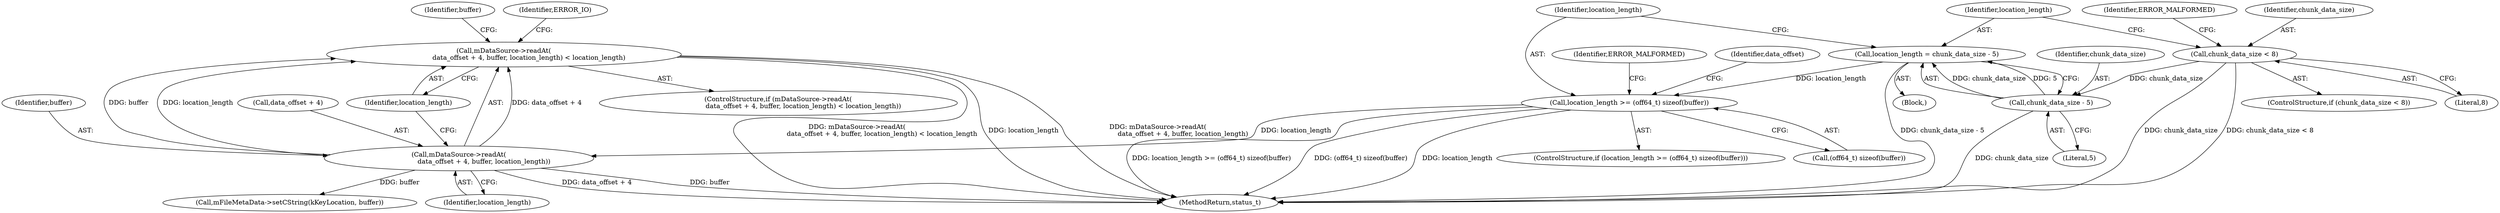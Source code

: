 digraph "0_Android_6fe85f7e15203e48df2cc3e8e1c4bc6ad49dc968@API" {
"1002029" [label="(Call,mDataSource->readAt(\n                        data_offset + 4, buffer, location_length) < location_length)"];
"1002030" [label="(Call,mDataSource->readAt(\n                        data_offset + 4, buffer, location_length))"];
"1002019" [label="(Call,location_length >= (off64_t) sizeof(buffer))"];
"1002013" [label="(Call,location_length = chunk_data_size - 5)"];
"1002015" [label="(Call,chunk_data_size - 5)"];
"1002005" [label="(Call,chunk_data_size < 8)"];
"1002034" [label="(Identifier,buffer)"];
"1002006" [label="(Identifier,chunk_data_size)"];
"1002028" [label="(ControlStructure,if (mDataSource->readAt(\n                        data_offset + 4, buffer, location_length) < location_length))"];
"1002931" [label="(MethodReturn,status_t)"];
"1002042" [label="(Identifier,buffer)"];
"1002004" [label="(ControlStructure,if (chunk_data_size < 8))"];
"1002016" [label="(Identifier,chunk_data_size)"];
"1002017" [label="(Literal,5)"];
"1002035" [label="(Identifier,location_length)"];
"1002020" [label="(Identifier,location_length)"];
"1002019" [label="(Call,location_length >= (off64_t) sizeof(buffer))"];
"1002027" [label="(Identifier,ERROR_MALFORMED)"];
"1002015" [label="(Call,chunk_data_size - 5)"];
"1002030" [label="(Call,mDataSource->readAt(\n                        data_offset + 4, buffer, location_length))"];
"1002013" [label="(Call,location_length = chunk_data_size - 5)"];
"1002032" [label="(Identifier,data_offset)"];
"1002014" [label="(Identifier,location_length)"];
"1002005" [label="(Call,chunk_data_size < 8)"];
"1002029" [label="(Call,mDataSource->readAt(\n                        data_offset + 4, buffer, location_length) < location_length)"];
"1001999" [label="(Block,)"];
"1002018" [label="(ControlStructure,if (location_length >= (off64_t) sizeof(buffer)))"];
"1002021" [label="(Call,(off64_t) sizeof(buffer))"];
"1002007" [label="(Literal,8)"];
"1002036" [label="(Identifier,location_length)"];
"1002045" [label="(Call,mFileMetaData->setCString(kKeyLocation, buffer))"];
"1002039" [label="(Identifier,ERROR_IO)"];
"1002031" [label="(Call,data_offset + 4)"];
"1002010" [label="(Identifier,ERROR_MALFORMED)"];
"1002029" -> "1002028"  [label="AST: "];
"1002029" -> "1002036"  [label="CFG: "];
"1002030" -> "1002029"  [label="AST: "];
"1002036" -> "1002029"  [label="AST: "];
"1002039" -> "1002029"  [label="CFG: "];
"1002042" -> "1002029"  [label="CFG: "];
"1002029" -> "1002931"  [label="DDG: mDataSource->readAt(\n                        data_offset + 4, buffer, location_length) < location_length"];
"1002029" -> "1002931"  [label="DDG: location_length"];
"1002029" -> "1002931"  [label="DDG: mDataSource->readAt(\n                        data_offset + 4, buffer, location_length)"];
"1002030" -> "1002029"  [label="DDG: data_offset + 4"];
"1002030" -> "1002029"  [label="DDG: buffer"];
"1002030" -> "1002029"  [label="DDG: location_length"];
"1002030" -> "1002035"  [label="CFG: "];
"1002031" -> "1002030"  [label="AST: "];
"1002034" -> "1002030"  [label="AST: "];
"1002035" -> "1002030"  [label="AST: "];
"1002036" -> "1002030"  [label="CFG: "];
"1002030" -> "1002931"  [label="DDG: buffer"];
"1002030" -> "1002931"  [label="DDG: data_offset + 4"];
"1002019" -> "1002030"  [label="DDG: location_length"];
"1002030" -> "1002045"  [label="DDG: buffer"];
"1002019" -> "1002018"  [label="AST: "];
"1002019" -> "1002021"  [label="CFG: "];
"1002020" -> "1002019"  [label="AST: "];
"1002021" -> "1002019"  [label="AST: "];
"1002027" -> "1002019"  [label="CFG: "];
"1002032" -> "1002019"  [label="CFG: "];
"1002019" -> "1002931"  [label="DDG: (off64_t) sizeof(buffer)"];
"1002019" -> "1002931"  [label="DDG: location_length"];
"1002019" -> "1002931"  [label="DDG: location_length >= (off64_t) sizeof(buffer)"];
"1002013" -> "1002019"  [label="DDG: location_length"];
"1002013" -> "1001999"  [label="AST: "];
"1002013" -> "1002015"  [label="CFG: "];
"1002014" -> "1002013"  [label="AST: "];
"1002015" -> "1002013"  [label="AST: "];
"1002020" -> "1002013"  [label="CFG: "];
"1002013" -> "1002931"  [label="DDG: chunk_data_size - 5"];
"1002015" -> "1002013"  [label="DDG: chunk_data_size"];
"1002015" -> "1002013"  [label="DDG: 5"];
"1002015" -> "1002017"  [label="CFG: "];
"1002016" -> "1002015"  [label="AST: "];
"1002017" -> "1002015"  [label="AST: "];
"1002015" -> "1002931"  [label="DDG: chunk_data_size"];
"1002005" -> "1002015"  [label="DDG: chunk_data_size"];
"1002005" -> "1002004"  [label="AST: "];
"1002005" -> "1002007"  [label="CFG: "];
"1002006" -> "1002005"  [label="AST: "];
"1002007" -> "1002005"  [label="AST: "];
"1002010" -> "1002005"  [label="CFG: "];
"1002014" -> "1002005"  [label="CFG: "];
"1002005" -> "1002931"  [label="DDG: chunk_data_size"];
"1002005" -> "1002931"  [label="DDG: chunk_data_size < 8"];
}
